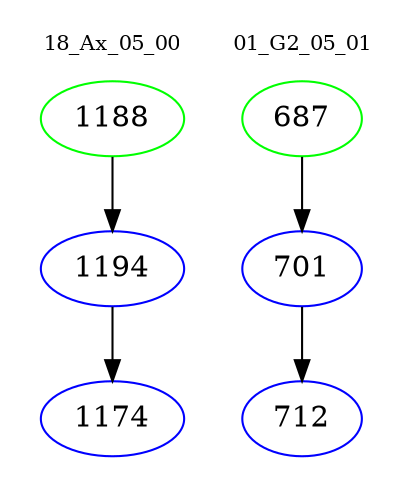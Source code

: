 digraph{
subgraph cluster_0 {
color = white
label = "18_Ax_05_00";
fontsize=10;
T0_1188 [label="1188", color="green"]
T0_1188 -> T0_1194 [color="black"]
T0_1194 [label="1194", color="blue"]
T0_1194 -> T0_1174 [color="black"]
T0_1174 [label="1174", color="blue"]
}
subgraph cluster_1 {
color = white
label = "01_G2_05_01";
fontsize=10;
T1_687 [label="687", color="green"]
T1_687 -> T1_701 [color="black"]
T1_701 [label="701", color="blue"]
T1_701 -> T1_712 [color="black"]
T1_712 [label="712", color="blue"]
}
}
